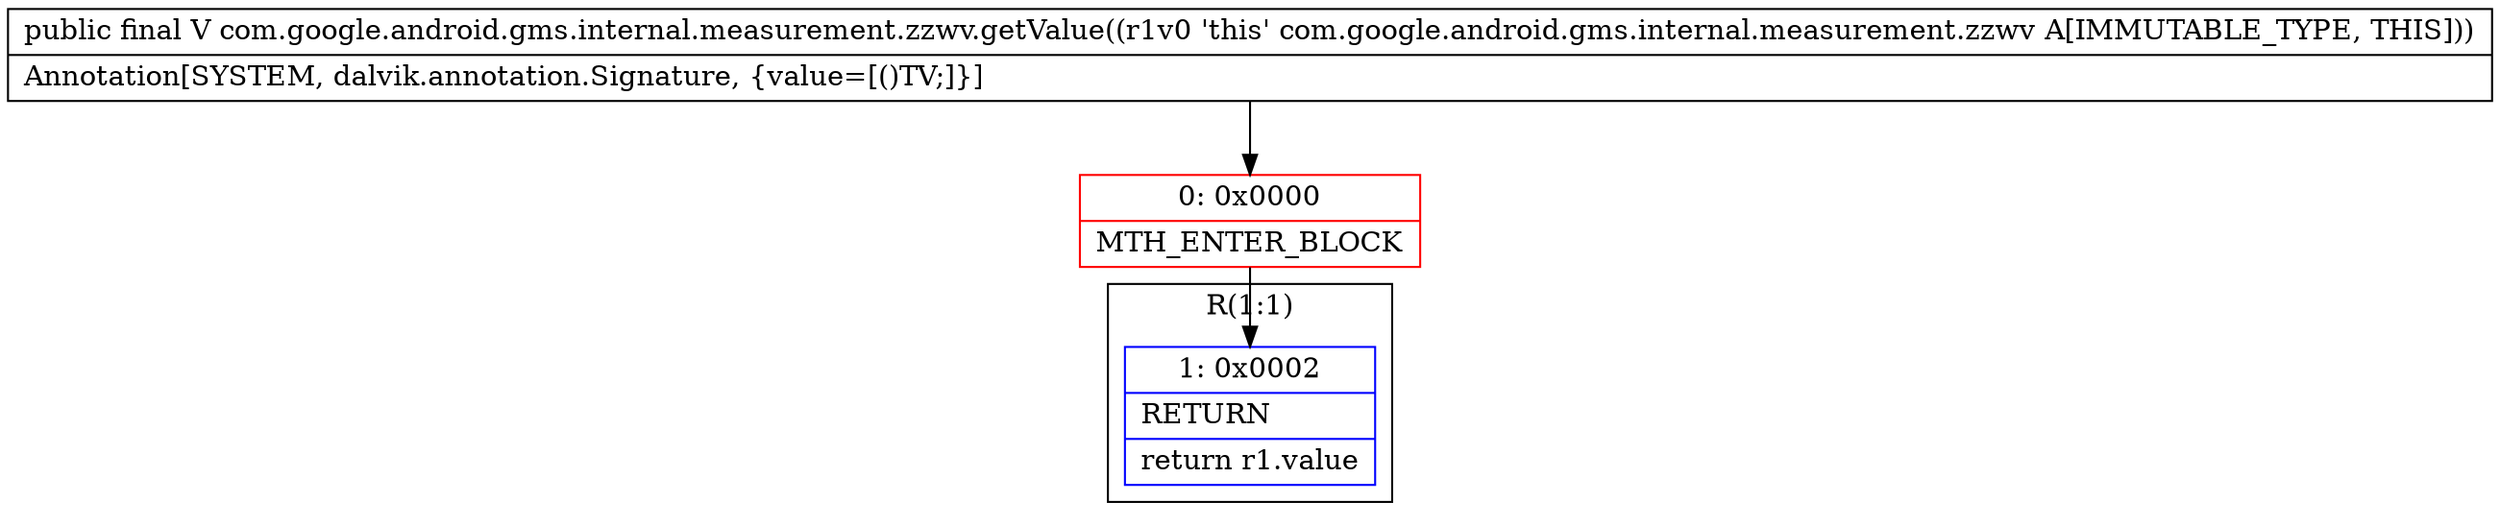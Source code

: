digraph "CFG forcom.google.android.gms.internal.measurement.zzwv.getValue()Ljava\/lang\/Object;" {
subgraph cluster_Region_463805649 {
label = "R(1:1)";
node [shape=record,color=blue];
Node_1 [shape=record,label="{1\:\ 0x0002|RETURN\l|return r1.value\l}"];
}
Node_0 [shape=record,color=red,label="{0\:\ 0x0000|MTH_ENTER_BLOCK\l}"];
MethodNode[shape=record,label="{public final V com.google.android.gms.internal.measurement.zzwv.getValue((r1v0 'this' com.google.android.gms.internal.measurement.zzwv A[IMMUTABLE_TYPE, THIS]))  | Annotation[SYSTEM, dalvik.annotation.Signature, \{value=[()TV;]\}]\l}"];
MethodNode -> Node_0;
Node_0 -> Node_1;
}

